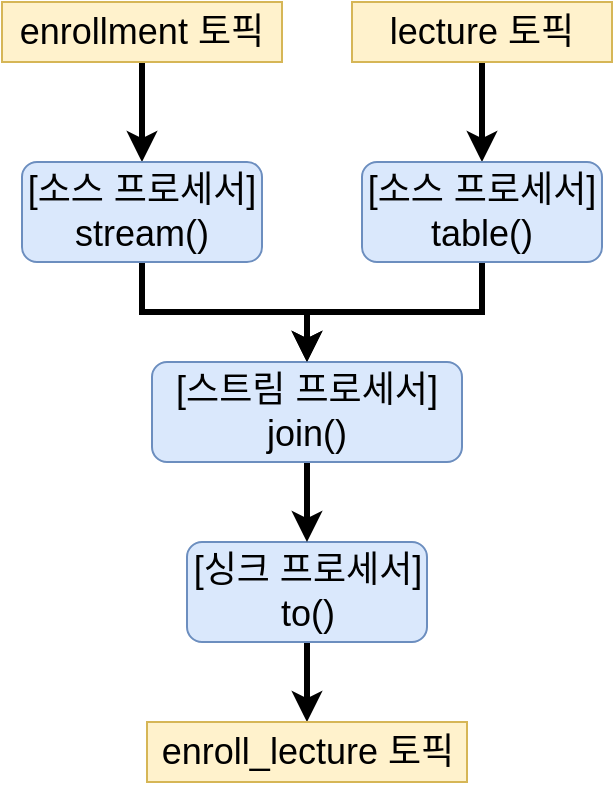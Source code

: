 <mxfile version="20.7.4" type="github">
  <diagram id="yBroxvktmbOIuQ4lVF_v" name="페이지-1">
    <mxGraphModel dx="538" dy="1011" grid="1" gridSize="10" guides="1" tooltips="1" connect="1" arrows="1" fold="1" page="1" pageScale="1" pageWidth="827" pageHeight="1169" math="0" shadow="0">
      <root>
        <mxCell id="0" />
        <mxCell id="1" parent="0" />
        <mxCell id="njsngqaN4NBIr93hJb6f-5" style="edgeStyle=orthogonalEdgeStyle;rounded=0;orthogonalLoop=1;jettySize=auto;html=1;exitX=0.5;exitY=1;exitDx=0;exitDy=0;entryX=0.5;entryY=0;entryDx=0;entryDy=0;fontSize=18;strokeWidth=3;" parent="1" source="njsngqaN4NBIr93hJb6f-1" target="njsngqaN4NBIr93hJb6f-2" edge="1">
          <mxGeometry relative="1" as="geometry" />
        </mxCell>
        <mxCell id="njsngqaN4NBIr93hJb6f-1" value="&lt;font style=&quot;font-size: 18px;&quot;&gt;enrollment 토픽&lt;/font&gt;" style="rounded=0;whiteSpace=wrap;html=1;fillColor=#fff2cc;strokeColor=#d6b656;" parent="1" vertex="1">
          <mxGeometry x="195" y="200" width="140" height="30" as="geometry" />
        </mxCell>
        <mxCell id="njsngqaN4NBIr93hJb6f-6" style="edgeStyle=orthogonalEdgeStyle;rounded=0;orthogonalLoop=1;jettySize=auto;html=1;exitX=0.5;exitY=1;exitDx=0;exitDy=0;strokeWidth=3;fontSize=18;entryX=0.5;entryY=0;entryDx=0;entryDy=0;" parent="1" source="njsngqaN4NBIr93hJb6f-2" target="n7t8_uaDeEoZKUTKyP9Q-1" edge="1">
          <mxGeometry relative="1" as="geometry" />
        </mxCell>
        <mxCell id="njsngqaN4NBIr93hJb6f-2" value="[소스 프로세서]&lt;br&gt;stream()" style="rounded=1;whiteSpace=wrap;html=1;fontSize=18;fillColor=#dae8fc;strokeColor=#6c8ebf;" parent="1" vertex="1">
          <mxGeometry x="205" y="280" width="120" height="50" as="geometry" />
        </mxCell>
        <mxCell id="njsngqaN4NBIr93hJb6f-7" style="edgeStyle=orthogonalEdgeStyle;rounded=0;orthogonalLoop=1;jettySize=auto;html=1;exitX=0.5;exitY=1;exitDx=0;exitDy=0;entryX=0.5;entryY=0;entryDx=0;entryDy=0;strokeWidth=3;fontSize=18;" parent="1" source="njsngqaN4NBIr93hJb6f-3" target="njsngqaN4NBIr93hJb6f-4" edge="1">
          <mxGeometry relative="1" as="geometry" />
        </mxCell>
        <mxCell id="njsngqaN4NBIr93hJb6f-3" value="[싱크 프로세서]&lt;br&gt;to()" style="rounded=1;whiteSpace=wrap;html=1;fontSize=18;fillColor=#dae8fc;strokeColor=#6c8ebf;" parent="1" vertex="1">
          <mxGeometry x="287.5" y="470" width="120" height="50" as="geometry" />
        </mxCell>
        <mxCell id="njsngqaN4NBIr93hJb6f-4" value="&lt;font style=&quot;font-size: 18px;&quot;&gt;enroll_lecture 토픽&lt;/font&gt;" style="rounded=0;whiteSpace=wrap;html=1;fillColor=#fff2cc;strokeColor=#d6b656;" parent="1" vertex="1">
          <mxGeometry x="267.5" y="560" width="160" height="30" as="geometry" />
        </mxCell>
        <mxCell id="n7t8_uaDeEoZKUTKyP9Q-2" style="edgeStyle=orthogonalEdgeStyle;rounded=0;orthogonalLoop=1;jettySize=auto;html=1;exitX=0.5;exitY=1;exitDx=0;exitDy=0;entryX=0.5;entryY=0;entryDx=0;entryDy=0;strokeWidth=3;" parent="1" source="n7t8_uaDeEoZKUTKyP9Q-1" target="njsngqaN4NBIr93hJb6f-3" edge="1">
          <mxGeometry relative="1" as="geometry" />
        </mxCell>
        <mxCell id="n7t8_uaDeEoZKUTKyP9Q-1" value="[스트림 프로세서]&lt;br&gt;join()" style="rounded=1;whiteSpace=wrap;html=1;fontSize=18;fillColor=#dae8fc;strokeColor=#6c8ebf;" parent="1" vertex="1">
          <mxGeometry x="270" y="380" width="155" height="50" as="geometry" />
        </mxCell>
        <mxCell id="kBO8JYwr2JAYxz3RJ3LD-3" style="edgeStyle=orthogonalEdgeStyle;rounded=0;orthogonalLoop=1;jettySize=auto;html=1;exitX=0.5;exitY=1;exitDx=0;exitDy=0;entryX=0.5;entryY=0;entryDx=0;entryDy=0;strokeWidth=3;" edge="1" parent="1" source="kBO8JYwr2JAYxz3RJ3LD-1" target="kBO8JYwr2JAYxz3RJ3LD-2">
          <mxGeometry relative="1" as="geometry" />
        </mxCell>
        <mxCell id="kBO8JYwr2JAYxz3RJ3LD-1" value="&lt;font style=&quot;font-size: 18px;&quot;&gt;lecture 토픽&lt;/font&gt;" style="rounded=0;whiteSpace=wrap;html=1;fillColor=#fff2cc;strokeColor=#d6b656;" vertex="1" parent="1">
          <mxGeometry x="370" y="200" width="130" height="30" as="geometry" />
        </mxCell>
        <mxCell id="kBO8JYwr2JAYxz3RJ3LD-4" style="edgeStyle=orthogonalEdgeStyle;rounded=0;orthogonalLoop=1;jettySize=auto;html=1;exitX=0.5;exitY=1;exitDx=0;exitDy=0;entryX=0.5;entryY=0;entryDx=0;entryDy=0;strokeWidth=3;" edge="1" parent="1" source="kBO8JYwr2JAYxz3RJ3LD-2" target="n7t8_uaDeEoZKUTKyP9Q-1">
          <mxGeometry relative="1" as="geometry" />
        </mxCell>
        <mxCell id="kBO8JYwr2JAYxz3RJ3LD-2" value="[소스 프로세서]&lt;br&gt;table()" style="rounded=1;whiteSpace=wrap;html=1;fontSize=18;fillColor=#dae8fc;strokeColor=#6c8ebf;" vertex="1" parent="1">
          <mxGeometry x="375" y="280" width="120" height="50" as="geometry" />
        </mxCell>
      </root>
    </mxGraphModel>
  </diagram>
</mxfile>
